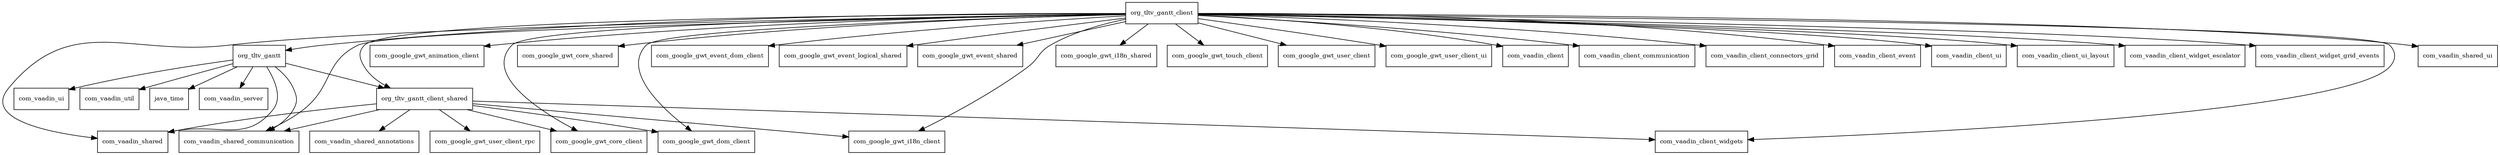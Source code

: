 digraph gantt_addon_1_0_3_package_dependencies {
  node [shape = box, fontsize=10.0];
  org_tltv_gantt -> com_vaadin_server;
  org_tltv_gantt -> com_vaadin_shared;
  org_tltv_gantt -> com_vaadin_shared_communication;
  org_tltv_gantt -> com_vaadin_ui;
  org_tltv_gantt -> com_vaadin_util;
  org_tltv_gantt -> java_time;
  org_tltv_gantt -> org_tltv_gantt_client_shared;
  org_tltv_gantt_client -> com_google_gwt_animation_client;
  org_tltv_gantt_client -> com_google_gwt_core_client;
  org_tltv_gantt_client -> com_google_gwt_core_shared;
  org_tltv_gantt_client -> com_google_gwt_dom_client;
  org_tltv_gantt_client -> com_google_gwt_event_dom_client;
  org_tltv_gantt_client -> com_google_gwt_event_logical_shared;
  org_tltv_gantt_client -> com_google_gwt_event_shared;
  org_tltv_gantt_client -> com_google_gwt_i18n_client;
  org_tltv_gantt_client -> com_google_gwt_i18n_shared;
  org_tltv_gantt_client -> com_google_gwt_touch_client;
  org_tltv_gantt_client -> com_google_gwt_user_client;
  org_tltv_gantt_client -> com_google_gwt_user_client_ui;
  org_tltv_gantt_client -> com_vaadin_client;
  org_tltv_gantt_client -> com_vaadin_client_communication;
  org_tltv_gantt_client -> com_vaadin_client_connectors_grid;
  org_tltv_gantt_client -> com_vaadin_client_event;
  org_tltv_gantt_client -> com_vaadin_client_ui;
  org_tltv_gantt_client -> com_vaadin_client_ui_layout;
  org_tltv_gantt_client -> com_vaadin_client_widget_escalator;
  org_tltv_gantt_client -> com_vaadin_client_widget_grid_events;
  org_tltv_gantt_client -> com_vaadin_client_widgets;
  org_tltv_gantt_client -> com_vaadin_shared;
  org_tltv_gantt_client -> com_vaadin_shared_communication;
  org_tltv_gantt_client -> com_vaadin_shared_ui;
  org_tltv_gantt_client -> org_tltv_gantt;
  org_tltv_gantt_client -> org_tltv_gantt_client_shared;
  org_tltv_gantt_client_shared -> com_google_gwt_core_client;
  org_tltv_gantt_client_shared -> com_google_gwt_dom_client;
  org_tltv_gantt_client_shared -> com_google_gwt_i18n_client;
  org_tltv_gantt_client_shared -> com_google_gwt_user_client_rpc;
  org_tltv_gantt_client_shared -> com_vaadin_client_widgets;
  org_tltv_gantt_client_shared -> com_vaadin_shared;
  org_tltv_gantt_client_shared -> com_vaadin_shared_annotations;
  org_tltv_gantt_client_shared -> com_vaadin_shared_communication;
}
